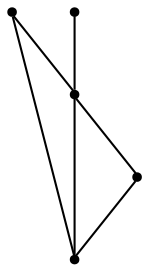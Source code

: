 graph {
  node [shape=point,comment="{\"directed\":false,\"doi\":\"10.1007/978-3-030-04414-5_11\",\"figure\":\"6 (5)\"}"]

  v0 [pos="498.32105584157034,266.2962878242224"]
  v1 [pos="491.49911552279053,381.067396789887"]
  v2 [pos="368.15488918702397,298.83343060989796"]
  v3 [pos="244.8098282532751,298.83433673374486"]
  v4 [pos="368.15448381086117,396.4571274069043"]

  v3 -- v2 [id="-3",pos="244.8098282532751,298.83433673374486 368.15488918702397,298.83343060989796 368.15488918702397,298.83343060989796 368.15488918702397,298.83343060989796"]
  v2 -- v1 [id="-4",pos="368.15488918702397,298.83343060989796 409.26936369768833,298.83433673374486 409.26936369768833,298.83433673374486 409.26936369768833,298.83433673374486 491.49911552279053,381.067396789887 491.49911552279053,381.067396789887 491.49911552279053,381.067396789887"]
  v4 -- v2 [id="-6",pos="368.15448381086117,396.4571274069043 368.15488918702397,298.83343060989796 368.15488918702397,298.83343060989796 368.15488918702397,298.83343060989796"]
  v2 -- v0 [id="-8",pos="368.15488918702397,298.83343060989796 367.341863575443,266.2920592462702 367.341863575443,266.2920592462702 367.341863575443,266.2920592462702 367.58356315111274,265.72113763507673 367.58356315111274,265.72113763507673 367.58356315111274,265.72113763507673 368.1586568007726,265.4794410215949 368.1586568007726,265.4794410215949 368.1586568007726,265.4794410215949 498.32105584157034,266.2962878242224 498.32105584157034,266.2962878242224 498.32105584157034,266.2962878242224"]
  v3 -- v0 [id="-14",pos="244.8098282532751,298.83433673374486 368.1586568007726,221.77298648231255 368.1586568007726,221.77298648231255 368.1586568007726,221.77298648231255 491.5033044098064,257.71996868537866 491.5033044098064,257.71996868537866 491.5033044098064,257.71996868537866 498.32105584157034,266.2962878242224 498.32105584157034,266.2962878242224 498.32105584157034,266.2962878242224"]
  v1 -- v0 [id="-23",pos="491.49911552279053,381.067396789887 498.32105584157034,266.2962878242224 498.32105584157034,266.2962878242224 498.32105584157034,266.2962878242224"]
}